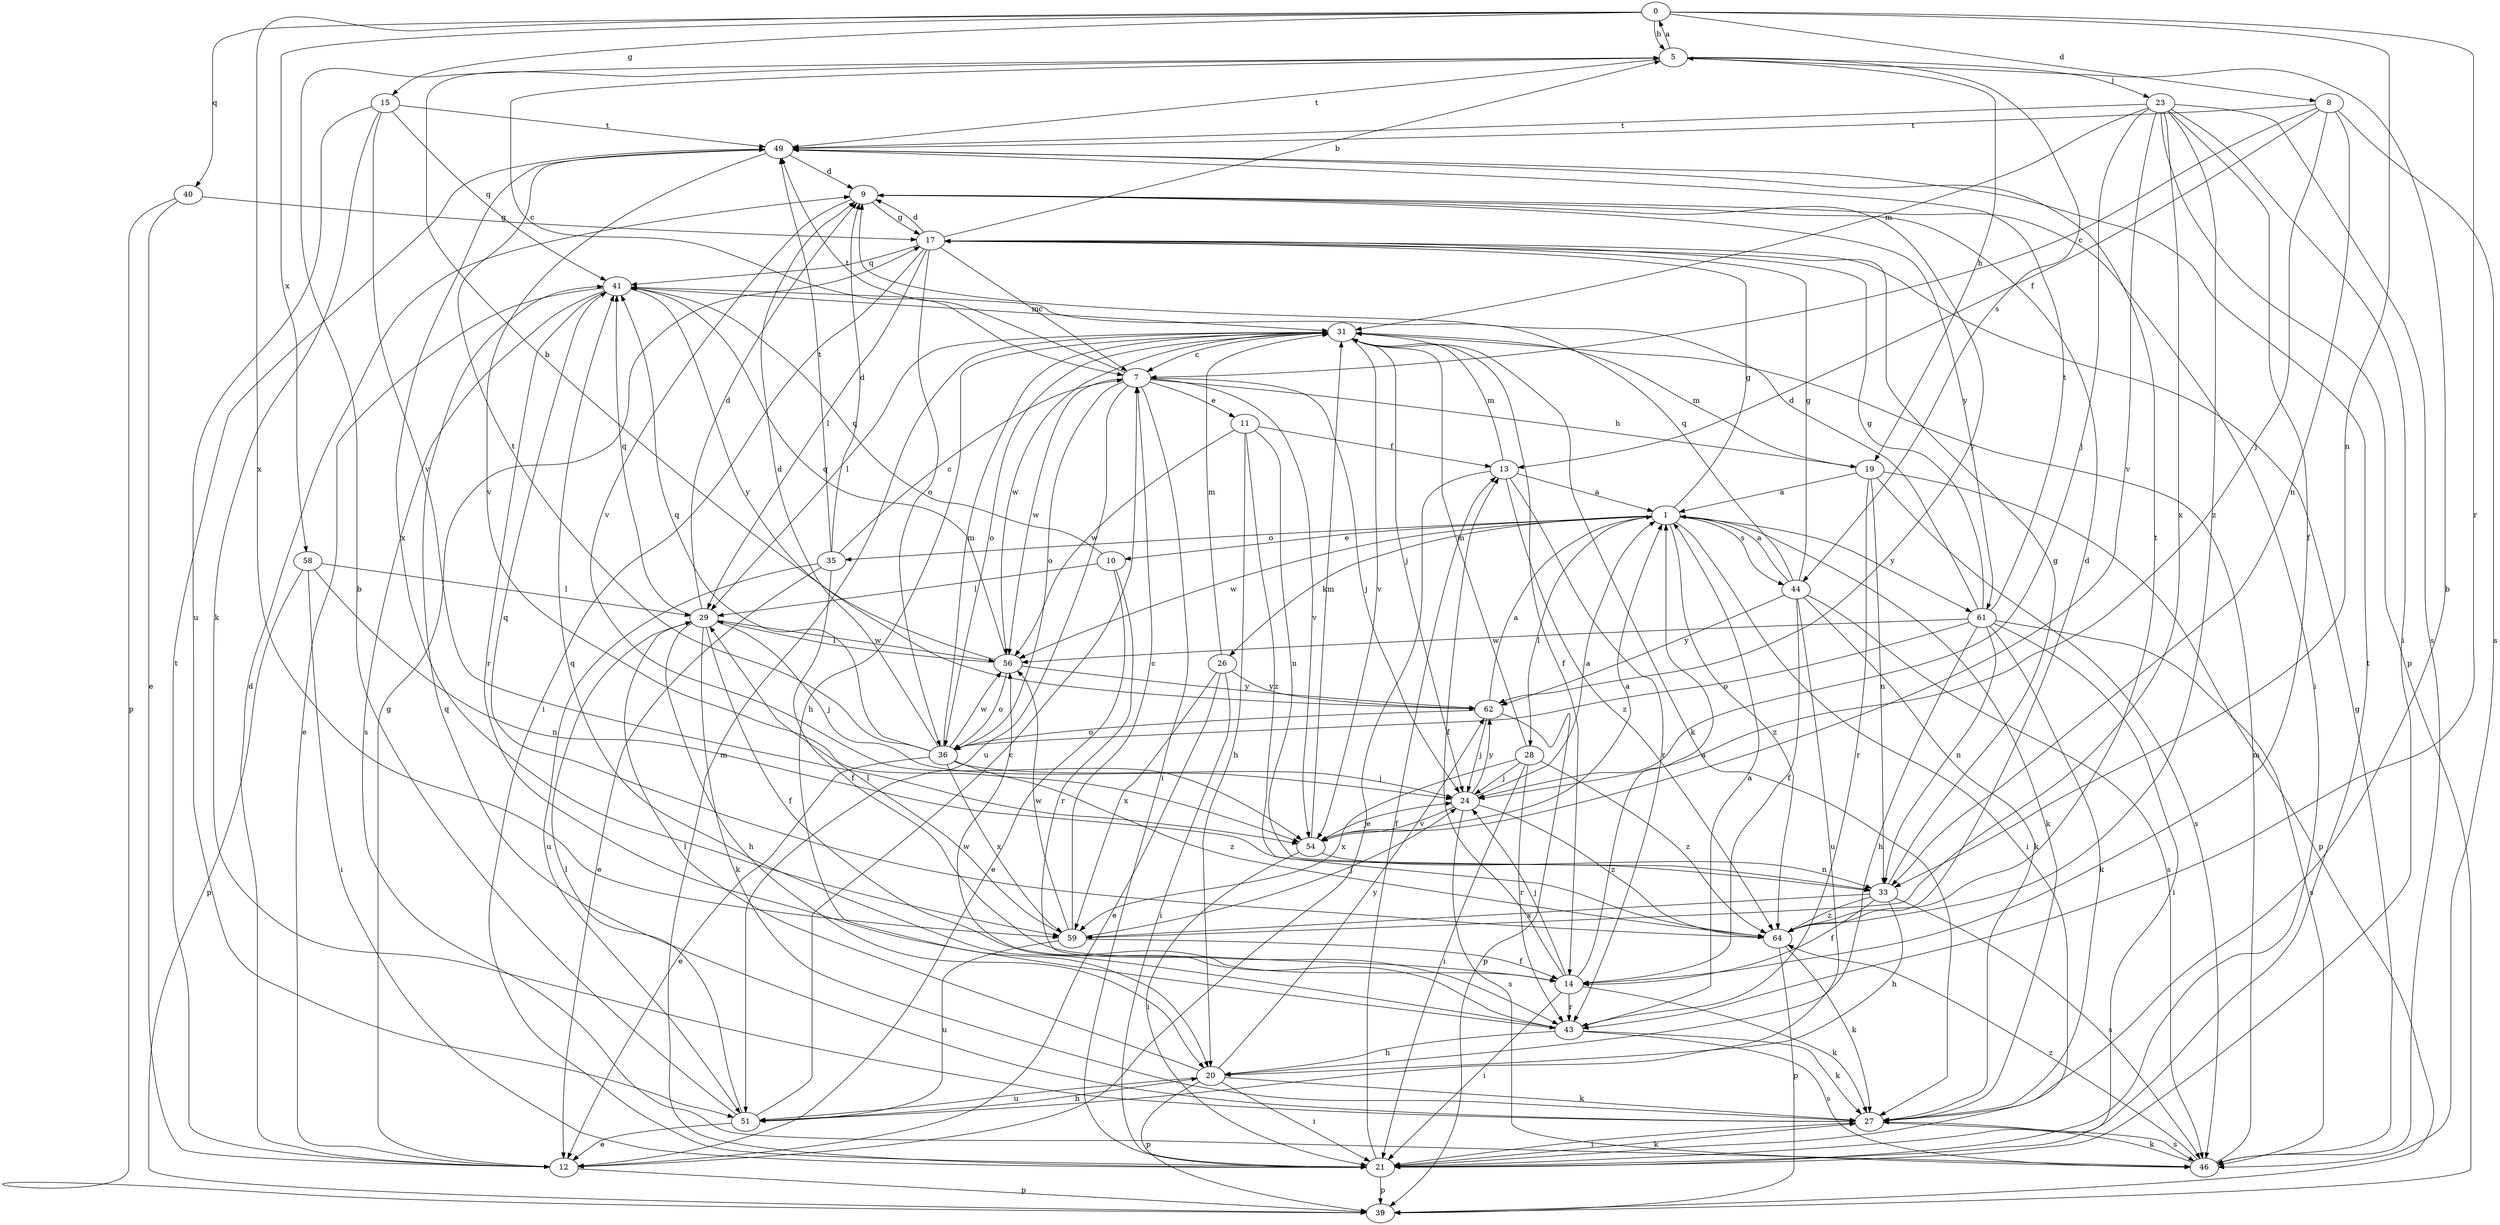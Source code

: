 strict digraph  {
0;
1;
5;
7;
8;
9;
10;
11;
12;
13;
14;
15;
17;
19;
20;
21;
23;
24;
26;
27;
28;
29;
31;
33;
35;
36;
39;
40;
41;
43;
44;
46;
49;
51;
54;
56;
58;
59;
61;
62;
64;
0 -> 5  [label=b];
0 -> 8  [label=d];
0 -> 15  [label=g];
0 -> 33  [label=n];
0 -> 40  [label=q];
0 -> 43  [label=r];
0 -> 58  [label=x];
0 -> 59  [label=x];
1 -> 10  [label=e];
1 -> 17  [label=g];
1 -> 21  [label=i];
1 -> 26  [label=k];
1 -> 27  [label=k];
1 -> 28  [label=l];
1 -> 35  [label=o];
1 -> 44  [label=s];
1 -> 56  [label=w];
1 -> 61  [label=y];
1 -> 64  [label=z];
5 -> 0  [label=a];
5 -> 7  [label=c];
5 -> 19  [label=h];
5 -> 23  [label=j];
5 -> 44  [label=s];
5 -> 49  [label=t];
7 -> 11  [label=e];
7 -> 19  [label=h];
7 -> 21  [label=i];
7 -> 24  [label=j];
7 -> 36  [label=o];
7 -> 49  [label=t];
7 -> 51  [label=u];
7 -> 54  [label=v];
7 -> 56  [label=w];
8 -> 7  [label=c];
8 -> 13  [label=f];
8 -> 24  [label=j];
8 -> 33  [label=n];
8 -> 46  [label=s];
8 -> 49  [label=t];
9 -> 17  [label=g];
9 -> 21  [label=i];
9 -> 54  [label=v];
9 -> 61  [label=y];
9 -> 62  [label=y];
10 -> 12  [label=e];
10 -> 29  [label=l];
10 -> 41  [label=q];
10 -> 43  [label=r];
11 -> 13  [label=f];
11 -> 20  [label=h];
11 -> 33  [label=n];
11 -> 56  [label=w];
11 -> 64  [label=z];
12 -> 9  [label=d];
12 -> 17  [label=g];
12 -> 39  [label=p];
12 -> 49  [label=t];
13 -> 1  [label=a];
13 -> 12  [label=e];
13 -> 31  [label=m];
13 -> 43  [label=r];
13 -> 64  [label=z];
14 -> 1  [label=a];
14 -> 13  [label=f];
14 -> 21  [label=i];
14 -> 24  [label=j];
14 -> 27  [label=k];
14 -> 43  [label=r];
15 -> 27  [label=k];
15 -> 41  [label=q];
15 -> 49  [label=t];
15 -> 51  [label=u];
15 -> 54  [label=v];
17 -> 5  [label=b];
17 -> 7  [label=c];
17 -> 9  [label=d];
17 -> 21  [label=i];
17 -> 29  [label=l];
17 -> 36  [label=o];
17 -> 41  [label=q];
19 -> 1  [label=a];
19 -> 31  [label=m];
19 -> 33  [label=n];
19 -> 39  [label=p];
19 -> 43  [label=r];
19 -> 46  [label=s];
20 -> 21  [label=i];
20 -> 27  [label=k];
20 -> 29  [label=l];
20 -> 39  [label=p];
20 -> 51  [label=u];
20 -> 62  [label=y];
21 -> 13  [label=f];
21 -> 27  [label=k];
21 -> 31  [label=m];
21 -> 39  [label=p];
21 -> 49  [label=t];
23 -> 14  [label=f];
23 -> 21  [label=i];
23 -> 24  [label=j];
23 -> 31  [label=m];
23 -> 39  [label=p];
23 -> 46  [label=s];
23 -> 49  [label=t];
23 -> 54  [label=v];
23 -> 59  [label=x];
23 -> 64  [label=z];
24 -> 1  [label=a];
24 -> 46  [label=s];
24 -> 54  [label=v];
24 -> 62  [label=y];
24 -> 64  [label=z];
26 -> 12  [label=e];
26 -> 21  [label=i];
26 -> 31  [label=m];
26 -> 59  [label=x];
26 -> 62  [label=y];
27 -> 5  [label=b];
27 -> 21  [label=i];
27 -> 41  [label=q];
27 -> 46  [label=s];
28 -> 21  [label=i];
28 -> 24  [label=j];
28 -> 31  [label=m];
28 -> 43  [label=r];
28 -> 59  [label=x];
28 -> 64  [label=z];
29 -> 9  [label=d];
29 -> 14  [label=f];
29 -> 20  [label=h];
29 -> 24  [label=j];
29 -> 27  [label=k];
29 -> 41  [label=q];
29 -> 56  [label=w];
31 -> 7  [label=c];
31 -> 14  [label=f];
31 -> 20  [label=h];
31 -> 24  [label=j];
31 -> 27  [label=k];
31 -> 29  [label=l];
31 -> 36  [label=o];
31 -> 54  [label=v];
31 -> 56  [label=w];
33 -> 14  [label=f];
33 -> 17  [label=g];
33 -> 20  [label=h];
33 -> 46  [label=s];
33 -> 59  [label=x];
33 -> 64  [label=z];
35 -> 7  [label=c];
35 -> 9  [label=d];
35 -> 12  [label=e];
35 -> 14  [label=f];
35 -> 49  [label=t];
35 -> 51  [label=u];
36 -> 9  [label=d];
36 -> 12  [label=e];
36 -> 24  [label=j];
36 -> 31  [label=m];
36 -> 41  [label=q];
36 -> 49  [label=t];
36 -> 56  [label=w];
36 -> 59  [label=x];
36 -> 64  [label=z];
40 -> 12  [label=e];
40 -> 17  [label=g];
40 -> 39  [label=p];
41 -> 12  [label=e];
41 -> 31  [label=m];
41 -> 43  [label=r];
41 -> 46  [label=s];
41 -> 62  [label=y];
43 -> 1  [label=a];
43 -> 20  [label=h];
43 -> 27  [label=k];
43 -> 41  [label=q];
43 -> 46  [label=s];
43 -> 56  [label=w];
44 -> 1  [label=a];
44 -> 14  [label=f];
44 -> 17  [label=g];
44 -> 27  [label=k];
44 -> 41  [label=q];
44 -> 46  [label=s];
44 -> 51  [label=u];
44 -> 62  [label=y];
46 -> 17  [label=g];
46 -> 27  [label=k];
46 -> 31  [label=m];
46 -> 64  [label=z];
49 -> 9  [label=d];
49 -> 54  [label=v];
49 -> 59  [label=x];
51 -> 5  [label=b];
51 -> 7  [label=c];
51 -> 12  [label=e];
51 -> 20  [label=h];
51 -> 29  [label=l];
54 -> 1  [label=a];
54 -> 21  [label=i];
54 -> 24  [label=j];
54 -> 31  [label=m];
54 -> 33  [label=n];
56 -> 5  [label=b];
56 -> 29  [label=l];
56 -> 36  [label=o];
56 -> 41  [label=q];
56 -> 62  [label=y];
58 -> 21  [label=i];
58 -> 29  [label=l];
58 -> 33  [label=n];
58 -> 39  [label=p];
59 -> 7  [label=c];
59 -> 14  [label=f];
59 -> 24  [label=j];
59 -> 29  [label=l];
59 -> 51  [label=u];
59 -> 56  [label=w];
61 -> 9  [label=d];
61 -> 17  [label=g];
61 -> 20  [label=h];
61 -> 21  [label=i];
61 -> 27  [label=k];
61 -> 33  [label=n];
61 -> 36  [label=o];
61 -> 46  [label=s];
61 -> 49  [label=t];
61 -> 56  [label=w];
62 -> 1  [label=a];
62 -> 24  [label=j];
62 -> 36  [label=o];
62 -> 39  [label=p];
64 -> 9  [label=d];
64 -> 27  [label=k];
64 -> 39  [label=p];
64 -> 41  [label=q];
64 -> 49  [label=t];
}
